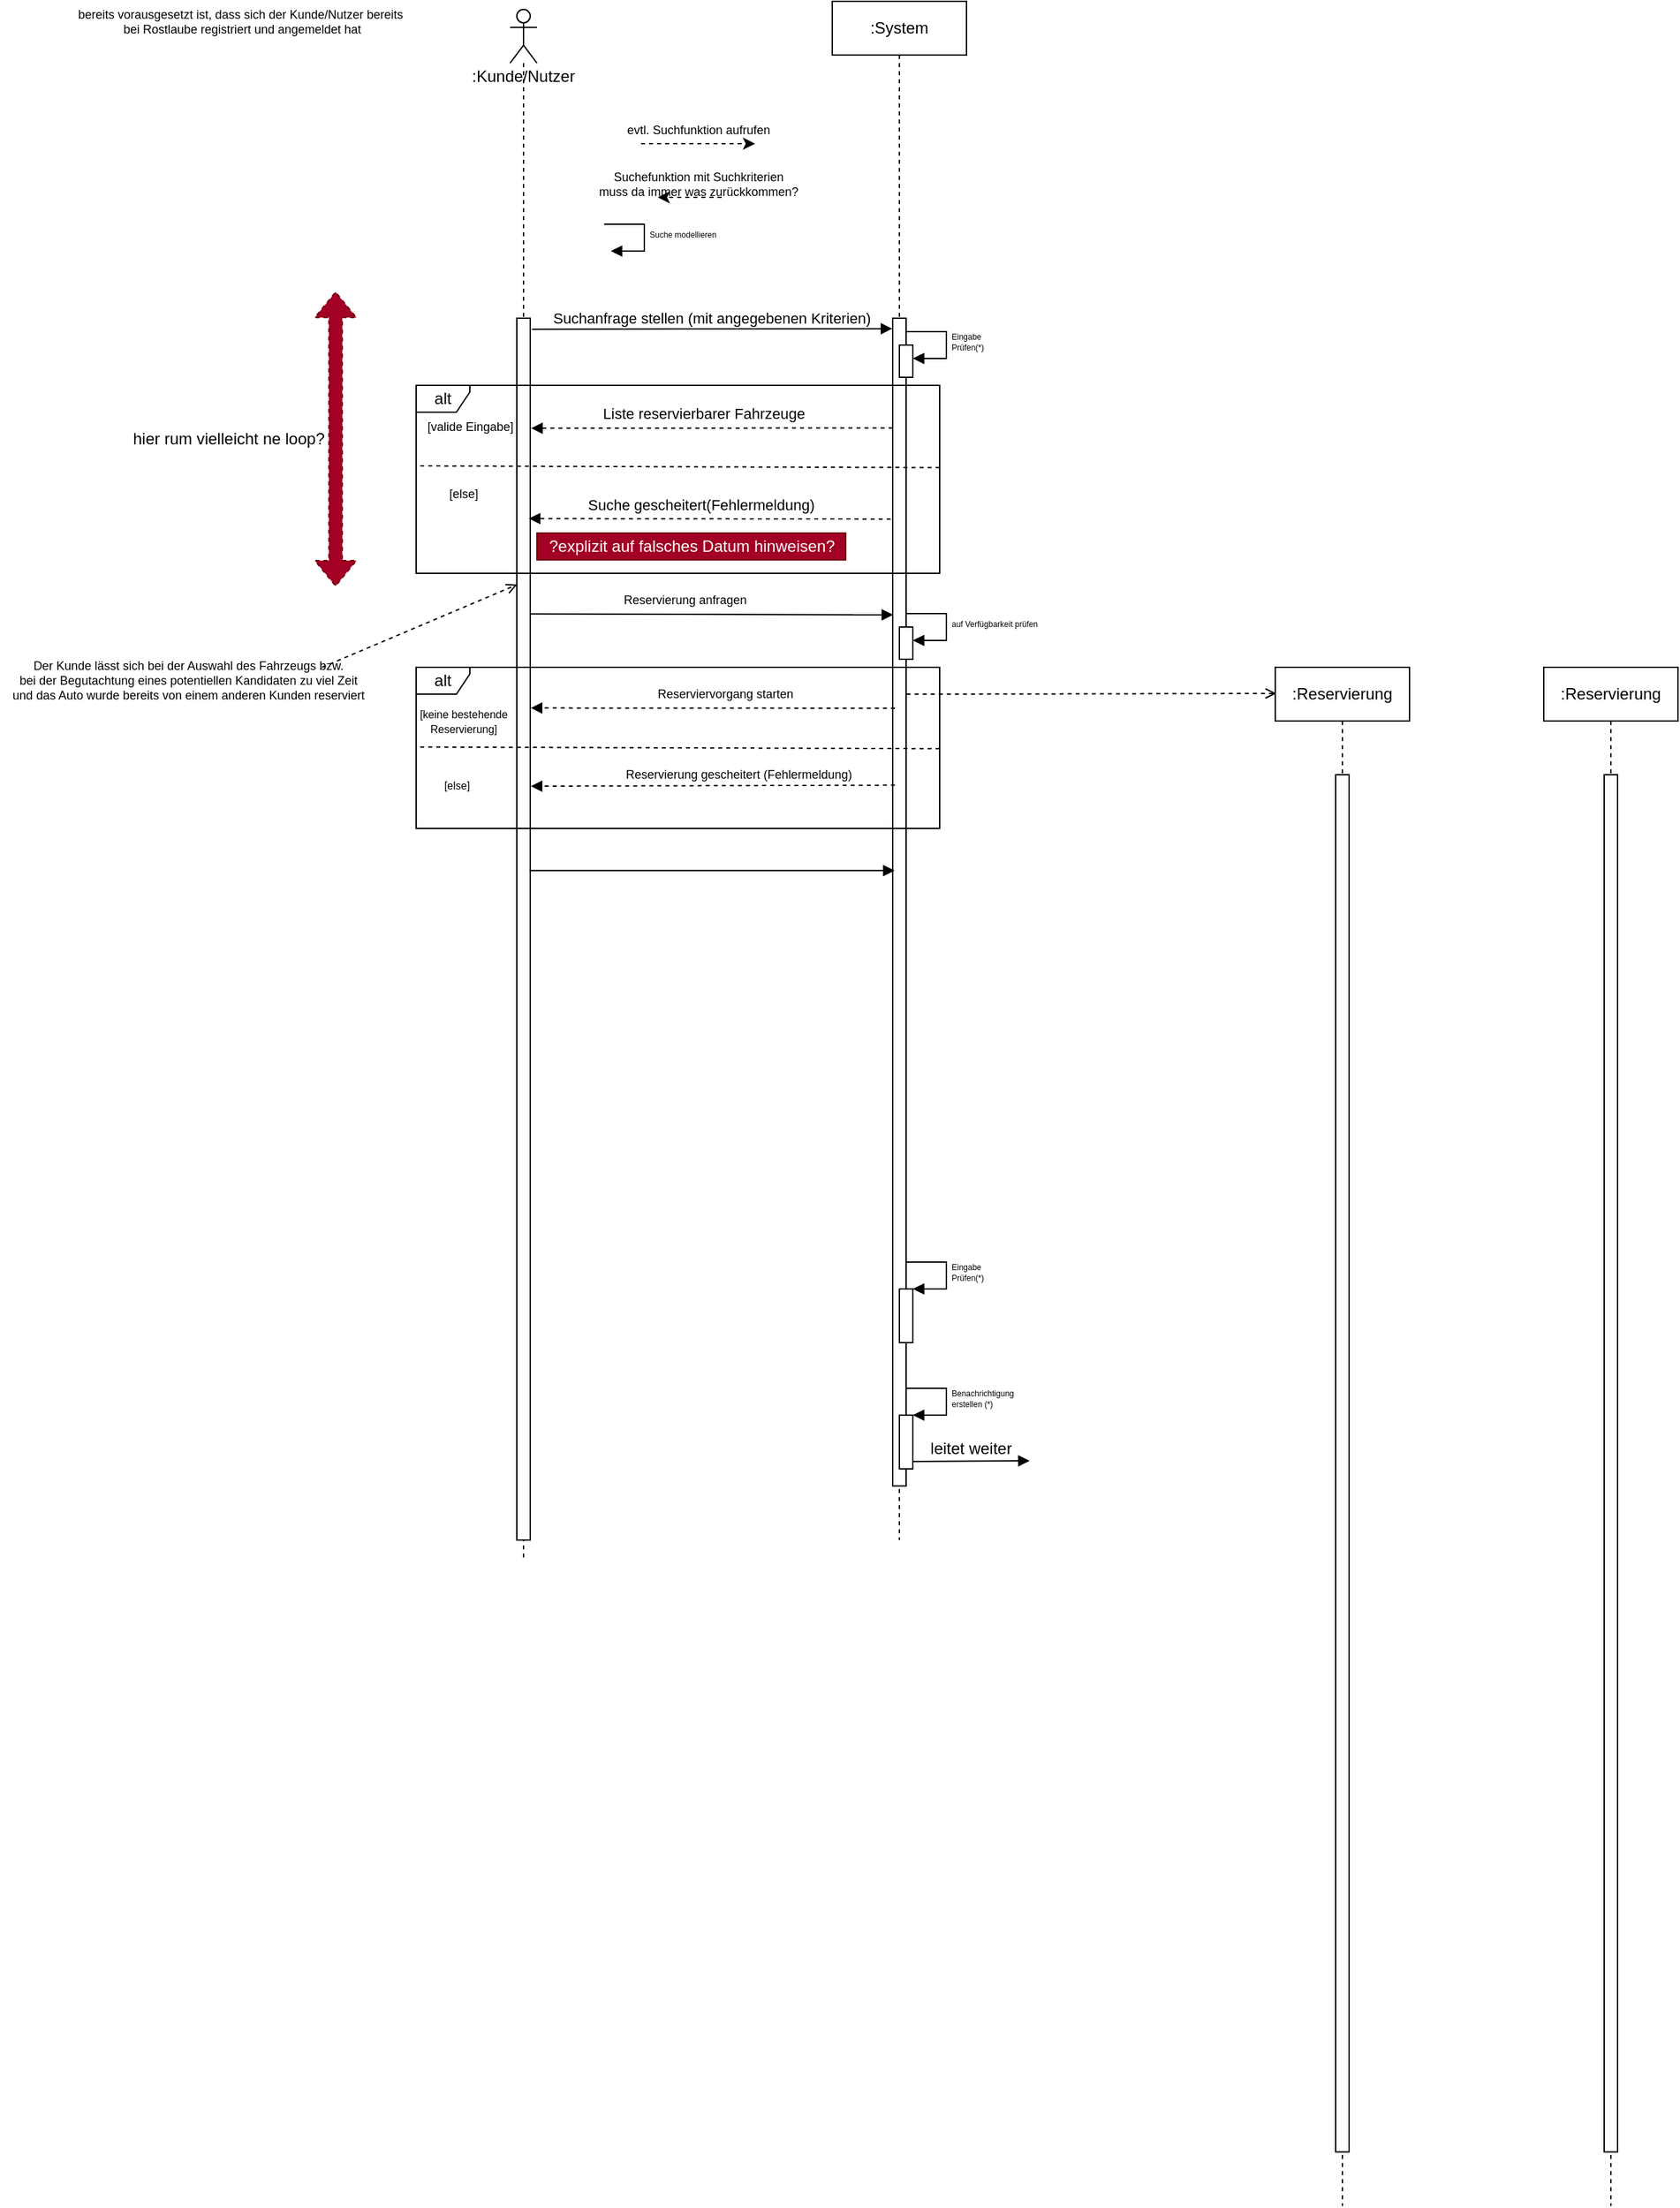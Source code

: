 <mxfile>
    <diagram id="0IFXXbWP128ZJu1d8PQr" name="Page-1">
        <mxGraphModel dx="1511" dy="372" grid="1" gridSize="10" guides="1" tooltips="1" connect="1" arrows="1" fold="1" page="1" pageScale="1" pageWidth="850" pageHeight="1100" math="0" shadow="0">
            <root>
                <mxCell id="0"/>
                <mxCell id="1" parent="0"/>
                <mxCell id="4" value=":Kunde/Nutzer&lt;br&gt;" style="shape=umlLifeline;participant=umlActor;perimeter=lifelinePerimeter;whiteSpace=wrap;html=1;container=1;collapsible=0;recursiveResize=0;verticalAlign=top;spacingTop=36;outlineConnect=0;size=40;" parent="1" vertex="1">
                    <mxGeometry x="330" y="20" width="20" height="1156" as="geometry"/>
                </mxCell>
                <mxCell id="5" value="" style="html=1;points=[];perimeter=orthogonalPerimeter;verticalAlign=bottom;" parent="4" vertex="1">
                    <mxGeometry x="5" y="230" width="10" height="910" as="geometry"/>
                </mxCell>
                <mxCell id="6" value=":System" style="shape=umlLifeline;perimeter=lifelinePerimeter;whiteSpace=wrap;html=1;container=1;collapsible=0;recursiveResize=0;outlineConnect=0;" parent="1" vertex="1">
                    <mxGeometry x="570" y="14" width="100" height="1146" as="geometry"/>
                </mxCell>
                <mxCell id="7" style="edgeStyle=none;html=1;" parent="6" target="6" edge="1">
                    <mxGeometry relative="1" as="geometry">
                        <mxPoint x="49.5" y="170" as="sourcePoint"/>
                    </mxGeometry>
                </mxCell>
                <mxCell id="9" value="" style="html=1;points=[];perimeter=orthogonalPerimeter;verticalAlign=bottom;" parent="6" vertex="1">
                    <mxGeometry x="45" y="236" width="10" height="869.74" as="geometry"/>
                </mxCell>
                <mxCell id="10" value="leitet weiter" style="html=1;verticalAlign=bottom;endArrow=block;fontSize=12;exitX=0.993;exitY=0.506;exitDx=0;exitDy=0;exitPerimeter=0;" parent="6" edge="1">
                    <mxGeometry width="80" relative="1" as="geometry">
                        <mxPoint x="59.93" y="1087.518" as="sourcePoint"/>
                        <mxPoint x="147" y="1087" as="targetPoint"/>
                    </mxGeometry>
                </mxCell>
                <mxCell id="11" value="" style="html=1;points=[];perimeter=orthogonalPerimeter;fontSize=6;" parent="6" vertex="1">
                    <mxGeometry x="50" y="1053" width="10" height="40" as="geometry"/>
                </mxCell>
                <mxCell id="12" value="&lt;font style=&quot;font-size: 6px&quot;&gt;&lt;span style=&quot;text-align: center&quot;&gt;Benachrichtigung&lt;/span&gt;&lt;br style=&quot;text-align: center&quot;&gt;&lt;span style=&quot;text-align: center&quot;&gt;erstellen (*)&lt;/span&gt;&lt;/font&gt;" style="edgeStyle=orthogonalEdgeStyle;html=1;align=left;spacingLeft=2;endArrow=block;rounded=0;entryX=1;entryY=0;fontSize=6;" parent="6" target="11" edge="1">
                    <mxGeometry relative="1" as="geometry">
                        <mxPoint x="55" y="1033" as="sourcePoint"/>
                        <Array as="points">
                            <mxPoint x="85" y="1033"/>
                        </Array>
                    </mxGeometry>
                </mxCell>
                <mxCell id="13" value="" style="html=1;points=[];perimeter=orthogonalPerimeter;fontSize=6;" parent="6" vertex="1">
                    <mxGeometry x="50" y="466" width="10" height="24" as="geometry"/>
                </mxCell>
                <mxCell id="15" value="" style="html=1;points=[];perimeter=orthogonalPerimeter;fontSize=6;" parent="6" vertex="1">
                    <mxGeometry x="50" y="959" width="10" height="40" as="geometry"/>
                </mxCell>
                <mxCell id="16" value="&lt;font style=&quot;font-size: 6px&quot;&gt;&lt;span style=&quot;text-align: center&quot;&gt;Eingabe &lt;br&gt;Prüfen(*)&lt;/span&gt;&lt;/font&gt;" style="edgeStyle=orthogonalEdgeStyle;html=1;align=left;spacingLeft=2;endArrow=block;rounded=0;entryX=1;entryY=0;fontSize=6;" parent="6" target="15" edge="1">
                    <mxGeometry relative="1" as="geometry">
                        <mxPoint x="55" y="939" as="sourcePoint"/>
                        <Array as="points">
                            <mxPoint x="85" y="939"/>
                        </Array>
                    </mxGeometry>
                </mxCell>
                <mxCell id="33" value="" style="html=1;points=[];perimeter=orthogonalPerimeter;verticalAlign=bottom;" vertex="1" parent="6">
                    <mxGeometry x="50" y="256" width="10" height="24" as="geometry"/>
                </mxCell>
                <mxCell id="34" value="&lt;font style=&quot;font-size: 6px&quot;&gt;&lt;span style=&quot;text-align: center&quot;&gt;Eingabe &lt;br&gt;Prüfen(*)&lt;/span&gt;&lt;/font&gt;" style="edgeStyle=orthogonalEdgeStyle;html=1;align=left;spacingLeft=2;endArrow=block;rounded=0;entryX=1;entryY=0;fontSize=6;" edge="1" parent="6">
                    <mxGeometry relative="1" as="geometry">
                        <mxPoint x="55" y="246" as="sourcePoint"/>
                        <Array as="points">
                            <mxPoint x="85" y="246"/>
                        </Array>
                        <mxPoint x="60" y="266" as="targetPoint"/>
                    </mxGeometry>
                </mxCell>
                <mxCell id="27" value="&lt;font style=&quot;font-size: 9px&quot;&gt;[valide Eingabe]&lt;/font&gt;" style="text;html=1;align=center;verticalAlign=middle;resizable=0;points=[];autosize=1;strokeColor=none;fillColor=none;" vertex="1" parent="6">
                    <mxGeometry x="-310" y="306" width="80" height="20" as="geometry"/>
                </mxCell>
                <mxCell id="45" value="&lt;div style=&quot;text-align: center&quot;&gt;auf Verfügbarkeit prüfen&lt;/div&gt;" style="edgeStyle=orthogonalEdgeStyle;html=1;align=left;spacingLeft=2;endArrow=block;rounded=0;entryX=1;entryY=0;fontSize=6;" edge="1" parent="6">
                    <mxGeometry relative="1" as="geometry">
                        <mxPoint x="55" y="456" as="sourcePoint"/>
                        <Array as="points">
                            <mxPoint x="85" y="456"/>
                        </Array>
                        <mxPoint x="60" y="476" as="targetPoint"/>
                    </mxGeometry>
                </mxCell>
                <mxCell id="17" value="" style="html=1;verticalAlign=bottom;endArrow=block;rounded=0;exitX=0.949;exitY=0.242;exitDx=0;exitDy=0;exitPerimeter=0;entryX=0.032;entryY=0.254;entryDx=0;entryDy=0;entryPerimeter=0;" parent="1" source="5" target="9" edge="1">
                    <mxGeometry x="-0.282" y="18" width="80" relative="1" as="geometry">
                        <mxPoint x="360" y="470" as="sourcePoint"/>
                        <mxPoint x="540" y="470" as="targetPoint"/>
                        <mxPoint as="offset"/>
                    </mxGeometry>
                </mxCell>
                <mxCell id="23" value="" style="endArrow=block;html=1;exitX=1.127;exitY=0.009;exitDx=0;exitDy=0;exitPerimeter=0;endFill=1;entryX=-0.032;entryY=0.009;entryDx=0;entryDy=0;entryPerimeter=0;" edge="1" parent="1" source="5" target="9">
                    <mxGeometry width="50" height="50" relative="1" as="geometry">
                        <mxPoint x="350.0" y="260" as="sourcePoint"/>
                        <mxPoint x="560" y="258" as="targetPoint"/>
                    </mxGeometry>
                </mxCell>
                <mxCell id="24" value="Suchanfrage stellen (mit angegebenen Kriterien)" style="edgeLabel;html=1;align=center;verticalAlign=middle;resizable=0;points=[];" vertex="1" connectable="0" parent="23">
                    <mxGeometry x="0.27" relative="1" as="geometry">
                        <mxPoint x="-37" y="-8" as="offset"/>
                    </mxGeometry>
                </mxCell>
                <mxCell id="28" value="&lt;font style=&quot;font-size: 9px&quot;&gt;[else]&lt;/font&gt;" style="text;html=1;align=center;verticalAlign=middle;resizable=0;points=[];autosize=1;strokeColor=none;fillColor=none;" vertex="1" parent="1">
                    <mxGeometry x="275" y="370" width="40" height="20" as="geometry"/>
                </mxCell>
                <mxCell id="29" value="" style="endArrow=block;html=1;endFill=1;exitX=-0.003;exitY=0.094;exitDx=0;exitDy=0;exitPerimeter=0;dashed=1;entryX=1.069;entryY=0.09;entryDx=0;entryDy=0;entryPerimeter=0;" edge="1" parent="1" source="9" target="5">
                    <mxGeometry width="50" height="50" relative="1" as="geometry">
                        <mxPoint x="565.49" y="299.58" as="sourcePoint"/>
                        <mxPoint x="344.5" y="299.58" as="targetPoint"/>
                    </mxGeometry>
                </mxCell>
                <mxCell id="30" value="Liste reservierbarer Fahrzeuge" style="edgeLabel;html=1;align=center;verticalAlign=middle;resizable=0;points=[];" vertex="1" connectable="0" parent="29">
                    <mxGeometry x="0.474" y="-4" relative="1" as="geometry">
                        <mxPoint x="57" y="-7" as="offset"/>
                    </mxGeometry>
                </mxCell>
                <mxCell id="31" value="" style="endArrow=block;html=1;endFill=1;exitX=-0.147;exitY=0.172;exitDx=0;exitDy=0;exitPerimeter=0;dashed=1;entryX=0.896;entryY=0.164;entryDx=0;entryDy=0;entryPerimeter=0;" edge="1" parent="1" source="9" target="5">
                    <mxGeometry width="50" height="50" relative="1" as="geometry">
                        <mxPoint x="565.5" y="390.0" as="sourcePoint"/>
                        <mxPoint x="350" y="400" as="targetPoint"/>
                    </mxGeometry>
                </mxCell>
                <mxCell id="32" value="Suche gescheitert(Fehlermeldung)" style="edgeLabel;html=1;align=center;verticalAlign=middle;resizable=0;points=[];" vertex="1" connectable="0" parent="31">
                    <mxGeometry x="0.474" y="-4" relative="1" as="geometry">
                        <mxPoint x="57" y="-7" as="offset"/>
                    </mxGeometry>
                </mxCell>
                <mxCell id="25" value="alt" style="shape=umlFrame;whiteSpace=wrap;html=1;width=40;height=20;" vertex="1" parent="1">
                    <mxGeometry x="260" y="300" width="390" height="140" as="geometry"/>
                </mxCell>
                <mxCell id="26" value="" style="endArrow=none;dashed=1;html=1;fontSize=6;exitX=1;exitY=0.422;exitDx=0;exitDy=0;exitPerimeter=0;entryX=0;entryY=0.485;entryDx=0;entryDy=0;entryPerimeter=0;" edge="1" parent="1">
                    <mxGeometry width="50" height="50" relative="1" as="geometry">
                        <mxPoint x="650" y="361.28" as="sourcePoint"/>
                        <mxPoint x="260" y="360.0" as="targetPoint"/>
                    </mxGeometry>
                </mxCell>
                <mxCell id="37" value="bereits vorausgesetzt ist, dass sich der Kunde/Nutzer bereits&amp;nbsp;&lt;br&gt;bei Rostlaube registriert und angemeldet hat" style="text;html=1;align=center;verticalAlign=middle;resizable=0;points=[];autosize=1;strokeColor=none;fillColor=none;fontSize=9;" vertex="1" parent="1">
                    <mxGeometry y="14" width="260" height="30" as="geometry"/>
                </mxCell>
                <mxCell id="38" value="evtl. Suchfunktion aufrufen" style="text;html=1;align=center;verticalAlign=middle;resizable=0;points=[];autosize=1;strokeColor=none;fillColor=none;fontSize=9;" vertex="1" parent="1">
                    <mxGeometry x="410" y="100" width="120" height="20" as="geometry"/>
                </mxCell>
                <mxCell id="39" value="" style="endArrow=classic;html=1;dashed=1;fontSize=9;" edge="1" parent="1">
                    <mxGeometry width="50" height="50" relative="1" as="geometry">
                        <mxPoint x="427.5" y="120" as="sourcePoint"/>
                        <mxPoint x="512.5" y="120" as="targetPoint"/>
                    </mxGeometry>
                </mxCell>
                <mxCell id="41" value="" style="endArrow=classic;html=1;dashed=1;fontSize=9;" edge="1" parent="1">
                    <mxGeometry width="50" height="50" relative="1" as="geometry">
                        <mxPoint x="487.5" y="160" as="sourcePoint"/>
                        <mxPoint x="440" y="160" as="targetPoint"/>
                    </mxGeometry>
                </mxCell>
                <mxCell id="42" value="Suchefunktion mit Suchkriterien&lt;br&gt;muss da immer was zurückkommen?" style="text;html=1;align=center;verticalAlign=middle;resizable=0;points=[];autosize=1;strokeColor=none;fillColor=none;fontSize=9;" vertex="1" parent="1">
                    <mxGeometry x="390" y="135" width="160" height="30" as="geometry"/>
                </mxCell>
                <mxCell id="44" value="Reservierung anfragen" style="text;html=1;align=center;verticalAlign=middle;resizable=0;points=[];autosize=1;strokeColor=none;fillColor=none;fontSize=9;" vertex="1" parent="1">
                    <mxGeometry x="405" y="450" width="110" height="20" as="geometry"/>
                </mxCell>
                <mxCell id="46" value="" style="endArrow=block;html=1;dashed=1;fontSize=9;exitX=0.171;exitY=0.334;exitDx=0;exitDy=0;exitPerimeter=0;endFill=1;entryX=1.043;entryY=0.319;entryDx=0;entryDy=0;entryPerimeter=0;" edge="1" parent="1" source="9" target="5">
                    <mxGeometry width="50" height="50" relative="1" as="geometry">
                        <mxPoint x="550" y="540" as="sourcePoint"/>
                        <mxPoint x="350" y="540" as="targetPoint"/>
                    </mxGeometry>
                </mxCell>
                <mxCell id="47" value="Reserviervorgang starten" style="text;html=1;align=center;verticalAlign=middle;resizable=0;points=[];autosize=1;strokeColor=none;fillColor=none;fontSize=9;" vertex="1" parent="1">
                    <mxGeometry x="430" y="520" width="120" height="20" as="geometry"/>
                </mxCell>
                <mxCell id="48" value="" style="endArrow=block;html=1;dashed=1;fontSize=9;exitX=0.171;exitY=0.334;exitDx=0;exitDy=0;exitPerimeter=0;endFill=1;entryX=1.043;entryY=0.383;entryDx=0;entryDy=0;entryPerimeter=0;" edge="1" parent="1" target="5">
                    <mxGeometry width="50" height="50" relative="1" as="geometry">
                        <mxPoint x="616.71" y="597.783" as="sourcePoint"/>
                        <mxPoint x="360" y="598" as="targetPoint"/>
                    </mxGeometry>
                </mxCell>
                <mxCell id="49" value="Reservierung gescheitert (Fehlermeldung)" style="text;html=1;align=center;verticalAlign=middle;resizable=0;points=[];autosize=1;strokeColor=none;fillColor=none;fontSize=9;" vertex="1" parent="1">
                    <mxGeometry x="410" y="580" width="180" height="20" as="geometry"/>
                </mxCell>
                <mxCell id="50" value="" style="endArrow=open;dashed=1;html=1;fontSize=9;entryX=0.027;entryY=0.218;entryDx=0;entryDy=0;entryPerimeter=0;startArrow=none;startFill=0;endFill=0;" edge="1" parent="1" target="5">
                    <mxGeometry width="50" height="50" relative="1" as="geometry">
                        <mxPoint x="190" y="510" as="sourcePoint"/>
                        <mxPoint x="240" y="460" as="targetPoint"/>
                    </mxGeometry>
                </mxCell>
                <mxCell id="51" value="Der Kunde lässt sich bei der Auswahl des Fahrzeugs bzw.&lt;br&gt;bei der Begutachtung eines potentiellen Kandidaten zu viel Zeit&lt;br&gt;und das Auto wurde bereits von einem anderen Kunden reserviert" style="text;html=1;align=center;verticalAlign=middle;resizable=0;points=[];autosize=1;strokeColor=none;fillColor=none;fontSize=9;" vertex="1" parent="1">
                    <mxGeometry x="-50" y="500" width="280" height="40" as="geometry"/>
                </mxCell>
                <mxCell id="53" value="" style="endArrow=none;dashed=1;html=1;fontSize=6;exitX=1;exitY=0.422;exitDx=0;exitDy=0;exitPerimeter=0;entryX=0;entryY=0.485;entryDx=0;entryDy=0;entryPerimeter=0;" edge="1" parent="1">
                    <mxGeometry width="50" height="50" relative="1" as="geometry">
                        <mxPoint x="650.0" y="570.64" as="sourcePoint"/>
                        <mxPoint x="260" y="569.36" as="targetPoint"/>
                    </mxGeometry>
                </mxCell>
                <mxCell id="54" value="&lt;font style=&quot;font-size: 8px&quot;&gt;[keine bestehende &lt;br&gt;Reservierung]&lt;/font&gt;" style="text;html=1;align=center;verticalAlign=middle;resizable=0;points=[];autosize=1;strokeColor=none;fillColor=none;fontSize=9;" vertex="1" parent="1">
                    <mxGeometry x="255" y="535" width="80" height="30" as="geometry"/>
                </mxCell>
                <mxCell id="55" value="[else]" style="text;html=1;align=center;verticalAlign=middle;resizable=0;points=[];autosize=1;strokeColor=none;fillColor=none;fontSize=8;" vertex="1" parent="1">
                    <mxGeometry x="275" y="588" width="30" height="20" as="geometry"/>
                </mxCell>
                <mxCell id="57" value="" style="html=1;verticalAlign=bottom;endArrow=open;rounded=0;dashed=1;endFill=0;exitX=1.032;exitY=0.322;exitDx=0;exitDy=0;exitPerimeter=0;entryX=0.008;entryY=0.017;entryDx=0;entryDy=0;entryPerimeter=0;" edge="1" parent="1" source="9" target="64">
                    <mxGeometry x="-0.282" y="18" width="80" relative="1" as="geometry">
                        <mxPoint x="660" y="530" as="sourcePoint"/>
                        <mxPoint x="880" y="530" as="targetPoint"/>
                        <mxPoint as="offset"/>
                    </mxGeometry>
                </mxCell>
                <mxCell id="58" value="&lt;div style=&quot;text-align: center&quot;&gt;Suche modellieren&lt;/div&gt;" style="edgeStyle=orthogonalEdgeStyle;html=1;align=left;spacingLeft=2;endArrow=block;rounded=0;entryX=1;entryY=0;fontSize=6;" edge="1" parent="1">
                    <mxGeometry relative="1" as="geometry">
                        <mxPoint x="400.0" y="180" as="sourcePoint"/>
                        <Array as="points">
                            <mxPoint x="430" y="180"/>
                        </Array>
                        <mxPoint x="405.0" y="200" as="targetPoint"/>
                    </mxGeometry>
                </mxCell>
                <mxCell id="59" value="" style="shape=flexArrow;endArrow=classic;startArrow=classic;html=1;dashed=1;fontSize=12;fillColor=#a20025;strokeColor=#6F0000;" edge="1" parent="1">
                    <mxGeometry width="100" height="100" relative="1" as="geometry">
                        <mxPoint x="200" y="450" as="sourcePoint"/>
                        <mxPoint x="200" y="230" as="targetPoint"/>
                    </mxGeometry>
                </mxCell>
                <mxCell id="60" value="hier rum vielleicht ne loop?" style="text;html=1;align=center;verticalAlign=middle;resizable=0;points=[];autosize=1;strokeColor=none;fillColor=none;fontSize=12;" vertex="1" parent="1">
                    <mxGeometry x="40" y="330" width="160" height="20" as="geometry"/>
                </mxCell>
                <mxCell id="61" value="?explizit auf falsches Datum hinweisen?" style="text;html=1;align=center;verticalAlign=middle;resizable=0;points=[];autosize=1;strokeColor=#6F0000;fillColor=#a20025;fontSize=12;fontColor=#ffffff;" vertex="1" parent="1">
                    <mxGeometry x="350" y="410" width="230" height="20" as="geometry"/>
                </mxCell>
                <mxCell id="64" value=":Reservierung" style="shape=umlLifeline;perimeter=lifelinePerimeter;whiteSpace=wrap;html=1;container=1;collapsible=0;recursiveResize=0;outlineConnect=0;" vertex="1" parent="1">
                    <mxGeometry x="900" y="510" width="100" height="1146" as="geometry"/>
                </mxCell>
                <mxCell id="65" style="edgeStyle=none;html=1;" edge="1" parent="64" target="64">
                    <mxGeometry relative="1" as="geometry">
                        <mxPoint x="49.5" y="170" as="sourcePoint"/>
                    </mxGeometry>
                </mxCell>
                <mxCell id="66" value="" style="html=1;points=[];perimeter=orthogonalPerimeter;verticalAlign=bottom;" vertex="1" parent="64">
                    <mxGeometry x="45" y="80" width="10" height="1025.74" as="geometry"/>
                </mxCell>
                <mxCell id="77" value=":Reservierung" style="shape=umlLifeline;perimeter=lifelinePerimeter;whiteSpace=wrap;html=1;container=1;collapsible=0;recursiveResize=0;outlineConnect=0;" vertex="1" parent="1">
                    <mxGeometry x="1100" y="510" width="100" height="1146" as="geometry"/>
                </mxCell>
                <mxCell id="78" style="edgeStyle=none;html=1;" edge="1" parent="77" target="77">
                    <mxGeometry relative="1" as="geometry">
                        <mxPoint x="49.5" y="170" as="sourcePoint"/>
                    </mxGeometry>
                </mxCell>
                <mxCell id="79" value="" style="html=1;points=[];perimeter=orthogonalPerimeter;verticalAlign=bottom;" vertex="1" parent="77">
                    <mxGeometry x="45" y="80" width="10" height="1025.74" as="geometry"/>
                </mxCell>
                <mxCell id="52" value="alt" style="shape=umlFrame;whiteSpace=wrap;html=1;width=40;height=20;" vertex="1" parent="1">
                    <mxGeometry x="260" y="510" width="390" height="120" as="geometry"/>
                </mxCell>
                <mxCell id="80" value="" style="html=1;verticalAlign=bottom;endArrow=block;rounded=0;exitX=0.938;exitY=0.452;exitDx=0;exitDy=0;exitPerimeter=0;entryX=0.141;entryY=0.473;entryDx=0;entryDy=0;entryPerimeter=0;" edge="1" parent="1" source="5" target="9">
                    <mxGeometry x="-0.282" y="18" width="80" relative="1" as="geometry">
                        <mxPoint x="360" y="661" as="sourcePoint"/>
                        <mxPoint x="600" y="661" as="targetPoint"/>
                        <mxPoint as="offset"/>
                    </mxGeometry>
                </mxCell>
            </root>
        </mxGraphModel>
    </diagram>
</mxfile>